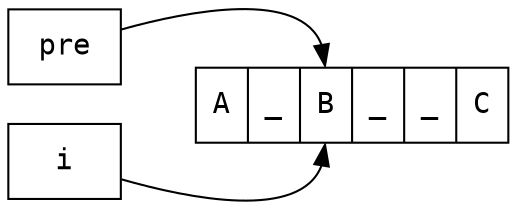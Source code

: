 digraph s {
    rankdir=LR;
    
    node[shape="record",fontname="Consolas,Monaca", fontsize="14pt"];
    node_array[label="{<d0>A|<d1>_|<d2>B|<d3>_|<d4>_|<d5>C}"];
    
    "pre" -> node_array:d2;
    "i" -> node_array:d2;
}